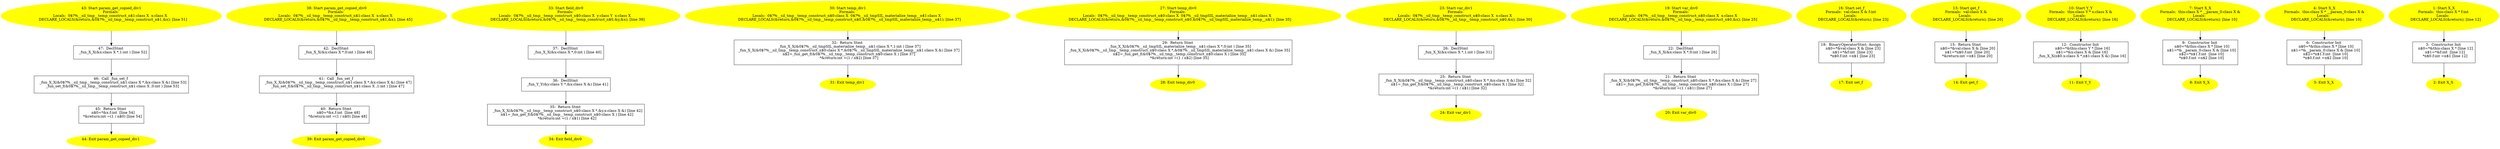 /* @generated */
digraph iCFG {
47 [label="47:  DeclStmt \n   _fun_X_X(&x:class X *,1:int ) [line 52]\n " shape="box"]
	

	 47 -> 46 ;
46 [label="46:  Call _fun_set_f \n   _fun_X_X(&0$?%__sil_tmp__temp_construct_n$1:class X *,&x:class X &) [line 53]\n  _fun_set_f(&0$?%__sil_tmp__temp_construct_n$1:class X ,0:int ) [line 53]\n " shape="box"]
	

	 46 -> 45 ;
45 [label="45:  Return Stmt \n   n$0=*&x.f:int  [line 54]\n  *&return:int =(1 / n$0) [line 54]\n " shape="box"]
	

	 45 -> 44 ;
44 [label="44: Exit param_get_copied_div1 \n  " color=yellow style=filled]
	

43 [label="43: Start param_get_copied_div1\nFormals: \nLocals:  0$?%__sil_tmp__temp_construct_n$1:class X  x:class X  \n   DECLARE_LOCALS(&return,&0$?%__sil_tmp__temp_construct_n$1,&x); [line 51]\n " color=yellow style=filled]
	

	 43 -> 47 ;
42 [label="42:  DeclStmt \n   _fun_X_X(&x:class X *,0:int ) [line 46]\n " shape="box"]
	

	 42 -> 41 ;
41 [label="41:  Call _fun_set_f \n   _fun_X_X(&0$?%__sil_tmp__temp_construct_n$1:class X *,&x:class X &) [line 47]\n  _fun_set_f(&0$?%__sil_tmp__temp_construct_n$1:class X ,1:int ) [line 47]\n " shape="box"]
	

	 41 -> 40 ;
40 [label="40:  Return Stmt \n   n$0=*&x.f:int  [line 48]\n  *&return:int =(1 / n$0) [line 48]\n " shape="box"]
	

	 40 -> 39 ;
39 [label="39: Exit param_get_copied_div0 \n  " color=yellow style=filled]
	

38 [label="38: Start param_get_copied_div0\nFormals: \nLocals:  0$?%__sil_tmp__temp_construct_n$1:class X  x:class X  \n   DECLARE_LOCALS(&return,&0$?%__sil_tmp__temp_construct_n$1,&x); [line 45]\n " color=yellow style=filled]
	

	 38 -> 42 ;
37 [label="37:  DeclStmt \n   _fun_X_X(&x:class X *,0:int ) [line 40]\n " shape="box"]
	

	 37 -> 36 ;
36 [label="36:  DeclStmt \n   _fun_Y_Y(&y:class Y *,&x:class X &) [line 41]\n " shape="box"]
	

	 36 -> 35 ;
35 [label="35:  Return Stmt \n   _fun_X_X(&0$?%__sil_tmp__temp_construct_n$0:class X *,&y.x:class X &) [line 42]\n  n$1=_fun_get_f(&0$?%__sil_tmp__temp_construct_n$0:class X ) [line 42]\n  *&return:int =(1 / n$1) [line 42]\n " shape="box"]
	

	 35 -> 34 ;
34 [label="34: Exit field_div0 \n  " color=yellow style=filled]
	

33 [label="33: Start field_div0\nFormals: \nLocals:  0$?%__sil_tmp__temp_construct_n$0:class X  y:class Y  x:class X  \n   DECLARE_LOCALS(&return,&0$?%__sil_tmp__temp_construct_n$0,&y,&x); [line 39]\n " color=yellow style=filled]
	

	 33 -> 37 ;
32 [label="32:  Return Stmt \n   _fun_X_X(&0$?%__sil_tmpSIL_materialize_temp__n$1:class X *,1:int ) [line 37]\n  _fun_X_X(&0$?%__sil_tmp__temp_construct_n$0:class X *,&0$?%__sil_tmpSIL_materialize_temp__n$1:class X &) [line 37]\n  n$2=_fun_get_f(&0$?%__sil_tmp__temp_construct_n$0:class X ) [line 37]\n  *&return:int =(1 / n$2) [line 37]\n " shape="box"]
	

	 32 -> 31 ;
31 [label="31: Exit temp_div1 \n  " color=yellow style=filled]
	

30 [label="30: Start temp_div1\nFormals: \nLocals:  0$?%__sil_tmp__temp_construct_n$0:class X  0$?%__sil_tmpSIL_materialize_temp__n$1:class X  \n   DECLARE_LOCALS(&return,&0$?%__sil_tmp__temp_construct_n$0,&0$?%__sil_tmpSIL_materialize_temp__n$1); [line 37]\n " color=yellow style=filled]
	

	 30 -> 32 ;
29 [label="29:  Return Stmt \n   _fun_X_X(&0$?%__sil_tmpSIL_materialize_temp__n$1:class X *,0:int ) [line 35]\n  _fun_X_X(&0$?%__sil_tmp__temp_construct_n$0:class X *,&0$?%__sil_tmpSIL_materialize_temp__n$1:class X &) [line 35]\n  n$2=_fun_get_f(&0$?%__sil_tmp__temp_construct_n$0:class X ) [line 35]\n  *&return:int =(1 / n$2) [line 35]\n " shape="box"]
	

	 29 -> 28 ;
28 [label="28: Exit temp_div0 \n  " color=yellow style=filled]
	

27 [label="27: Start temp_div0\nFormals: \nLocals:  0$?%__sil_tmp__temp_construct_n$0:class X  0$?%__sil_tmpSIL_materialize_temp__n$1:class X  \n   DECLARE_LOCALS(&return,&0$?%__sil_tmp__temp_construct_n$0,&0$?%__sil_tmpSIL_materialize_temp__n$1); [line 35]\n " color=yellow style=filled]
	

	 27 -> 29 ;
26 [label="26:  DeclStmt \n   _fun_X_X(&x:class X *,1:int ) [line 31]\n " shape="box"]
	

	 26 -> 25 ;
25 [label="25:  Return Stmt \n   _fun_X_X(&0$?%__sil_tmp__temp_construct_n$0:class X *,&x:class X &) [line 32]\n  n$1=_fun_get_f(&0$?%__sil_tmp__temp_construct_n$0:class X ) [line 32]\n  *&return:int =(1 / n$1) [line 32]\n " shape="box"]
	

	 25 -> 24 ;
24 [label="24: Exit var_div1 \n  " color=yellow style=filled]
	

23 [label="23: Start var_div1\nFormals: \nLocals:  0$?%__sil_tmp__temp_construct_n$0:class X  x:class X  \n   DECLARE_LOCALS(&return,&0$?%__sil_tmp__temp_construct_n$0,&x); [line 30]\n " color=yellow style=filled]
	

	 23 -> 26 ;
22 [label="22:  DeclStmt \n   _fun_X_X(&x:class X *,0:int ) [line 26]\n " shape="box"]
	

	 22 -> 21 ;
21 [label="21:  Return Stmt \n   _fun_X_X(&0$?%__sil_tmp__temp_construct_n$0:class X *,&x:class X &) [line 27]\n  n$1=_fun_get_f(&0$?%__sil_tmp__temp_construct_n$0:class X ) [line 27]\n  *&return:int =(1 / n$1) [line 27]\n " shape="box"]
	

	 21 -> 20 ;
20 [label="20: Exit var_div0 \n  " color=yellow style=filled]
	

19 [label="19: Start var_div0\nFormals: \nLocals:  0$?%__sil_tmp__temp_construct_n$0:class X  x:class X  \n   DECLARE_LOCALS(&return,&0$?%__sil_tmp__temp_construct_n$0,&x); [line 25]\n " color=yellow style=filled]
	

	 19 -> 22 ;
18 [label="18:  BinaryOperatorStmt: Assign \n   n$0=*&val:class X & [line 23]\n  n$1=*&f:int  [line 23]\n  *n$0.f:int =n$1 [line 23]\n " shape="box"]
	

	 18 -> 17 ;
17 [label="17: Exit set_f \n  " color=yellow style=filled]
	

16 [label="16: Start set_f\nFormals:  val:class X & f:int \nLocals:  \n   DECLARE_LOCALS(&return); [line 23]\n " color=yellow style=filled]
	

	 16 -> 18 ;
15 [label="15:  Return Stmt \n   n$0=*&val:class X & [line 20]\n  n$1=*n$0.f:int  [line 20]\n  *&return:int =n$1 [line 20]\n " shape="box"]
	

	 15 -> 14 ;
14 [label="14: Exit get_f \n  " color=yellow style=filled]
	

13 [label="13: Start get_f\nFormals:  val:class X &\nLocals:  \n   DECLARE_LOCALS(&return); [line 20]\n " color=yellow style=filled]
	

	 13 -> 15 ;
12 [label="12:  Constructor Init \n   n$0=*&this:class Y * [line 16]\n  n$1=*&x:class X & [line 16]\n  _fun_X_X(n$0.x:class X *,n$1:class X &) [line 16]\n " shape="box"]
	

	 12 -> 11 ;
11 [label="11: Exit Y_Y \n  " color=yellow style=filled]
	

10 [label="10: Start Y_Y\nFormals:  this:class Y * x:class X &\nLocals:  \n   DECLARE_LOCALS(&return); [line 16]\n " color=yellow style=filled]
	

	 10 -> 12 ;
9 [label="9:  Constructor Init \n   n$0=*&this:class X * [line 10]\n  n$1=*&__param_0:class X & [line 10]\n  n$2=*n$1.f:int  [line 10]\n  *n$0.f:int =n$2 [line 10]\n " shape="box"]
	

	 9 -> 8 ;
8 [label="8: Exit X_X \n  " color=yellow style=filled]
	

7 [label="7: Start X_X\nFormals:  this:class X * __param_0:class X &\nLocals:  \n   DECLARE_LOCALS(&return); [line 10]\n " color=yellow style=filled]
	

	 7 -> 9 ;
6 [label="6:  Constructor Init \n   n$0=*&this:class X * [line 10]\n  n$1=*&__param_0:class X & [line 10]\n  n$2=*n$1.f:int  [line 10]\n  *n$0.f:int =n$2 [line 10]\n " shape="box"]
	

	 6 -> 5 ;
5 [label="5: Exit X_X \n  " color=yellow style=filled]
	

4 [label="4: Start X_X\nFormals:  this:class X * __param_0:class X &\nLocals:  \n   DECLARE_LOCALS(&return); [line 10]\n " color=yellow style=filled]
	

	 4 -> 6 ;
3 [label="3:  Constructor Init \n   n$0=*&this:class X * [line 12]\n  n$1=*&f:int  [line 12]\n  *n$0.f:int =n$1 [line 12]\n " shape="box"]
	

	 3 -> 2 ;
2 [label="2: Exit X_X \n  " color=yellow style=filled]
	

1 [label="1: Start X_X\nFormals:  this:class X * f:int \nLocals:  \n   DECLARE_LOCALS(&return); [line 12]\n " color=yellow style=filled]
	

	 1 -> 3 ;
}
